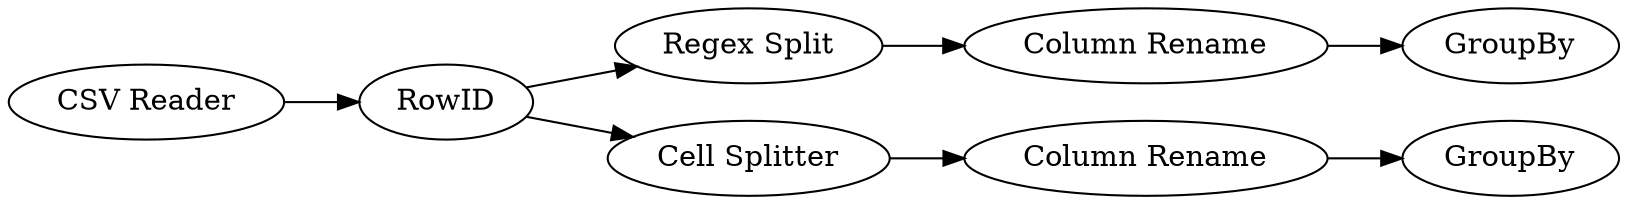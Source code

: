 digraph {
	"-5618282918551607977_4" [label="Regex Split"]
	"-5618282918551607977_1" [label="CSV Reader"]
	"-5618282918551607977_8" [label=GroupBy]
	"-5618282918551607977_5" [label="Column Rename"]
	"-5618282918551607977_3" [label="Cell Splitter"]
	"-5618282918551607977_2" [label=RowID]
	"-5618282918551607977_6" [label="Column Rename"]
	"-5618282918551607977_7" [label=GroupBy]
	"-5618282918551607977_2" -> "-5618282918551607977_4"
	"-5618282918551607977_4" -> "-5618282918551607977_6"
	"-5618282918551607977_5" -> "-5618282918551607977_7"
	"-5618282918551607977_3" -> "-5618282918551607977_5"
	"-5618282918551607977_1" -> "-5618282918551607977_2"
	"-5618282918551607977_6" -> "-5618282918551607977_8"
	"-5618282918551607977_2" -> "-5618282918551607977_3"
	rankdir=LR
}
